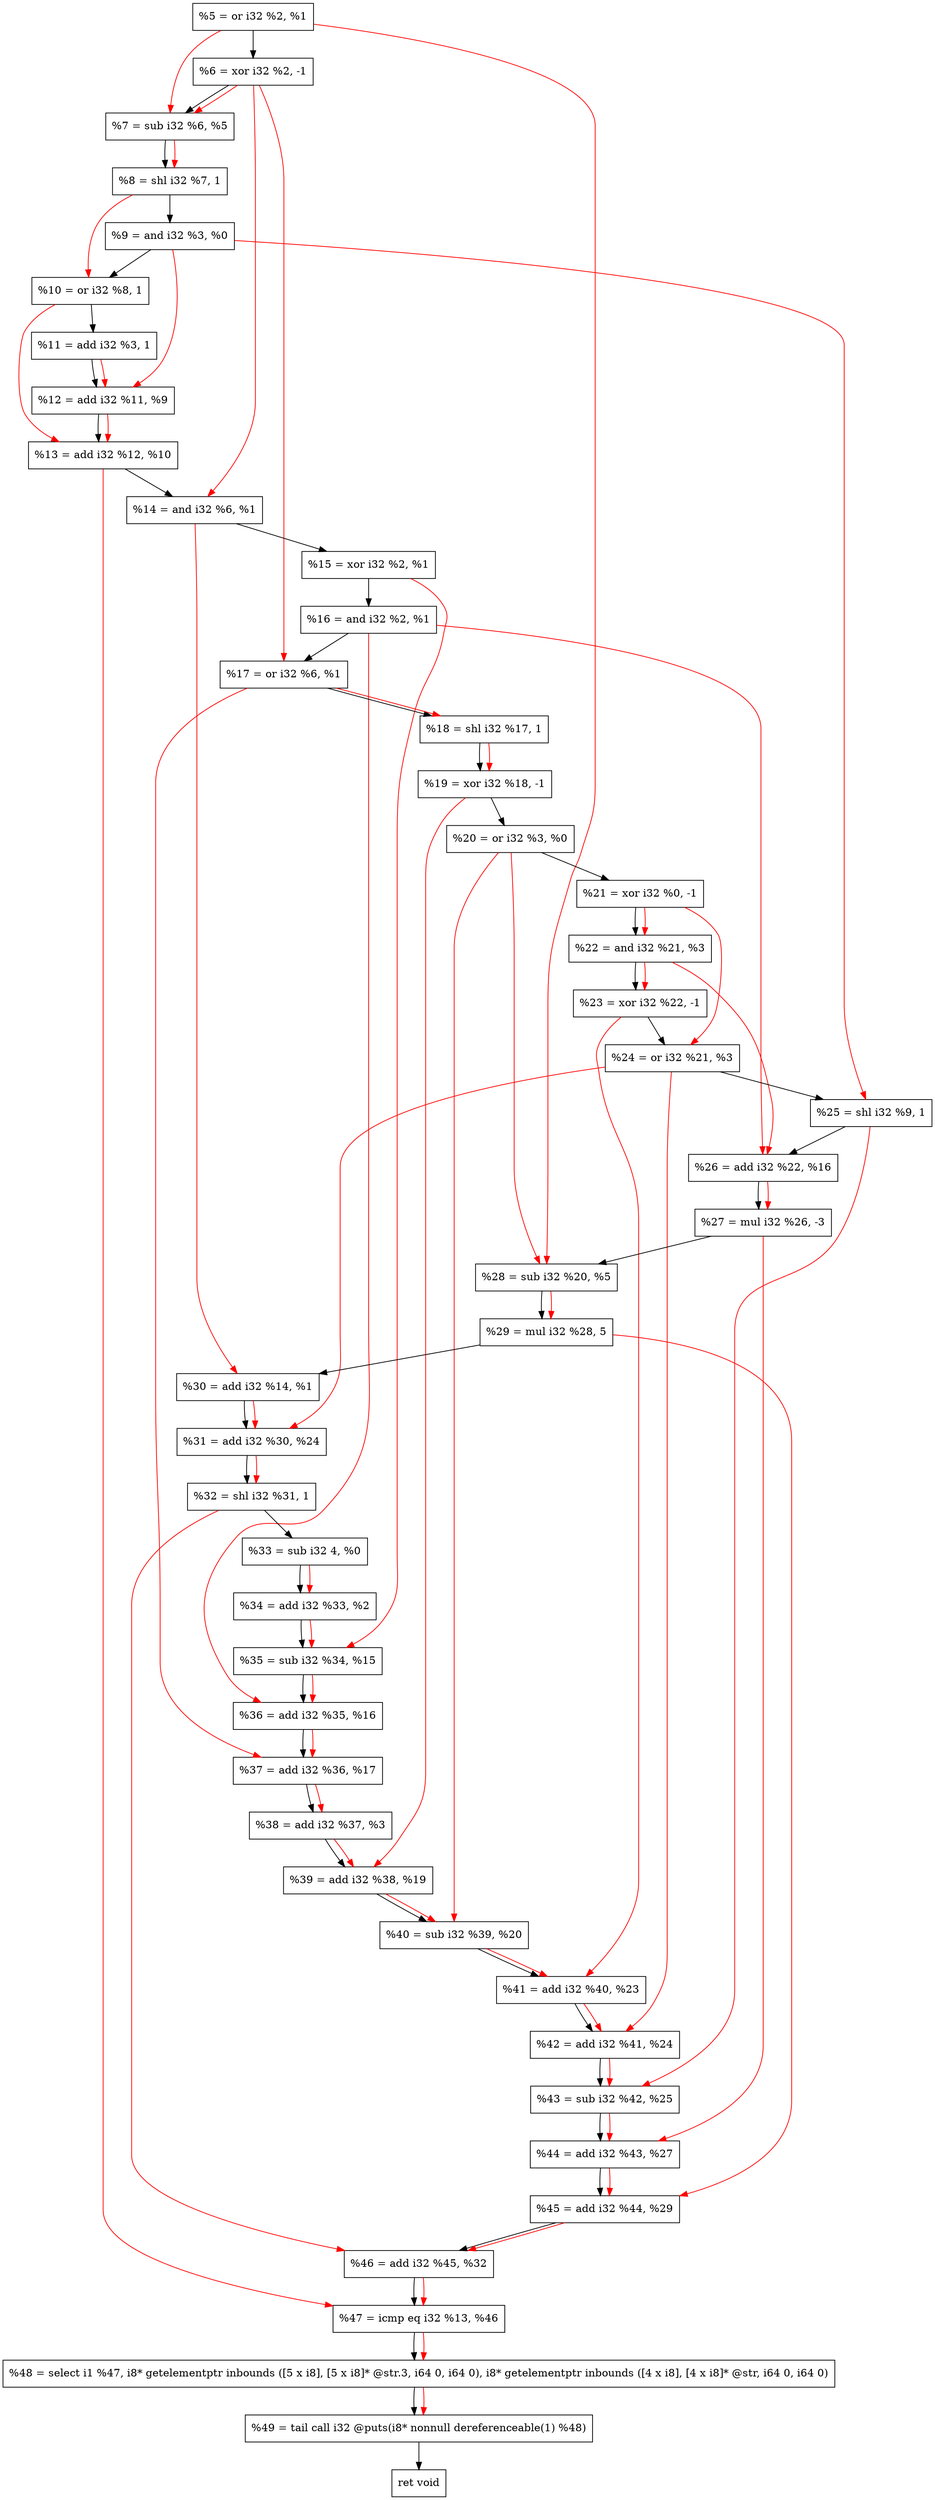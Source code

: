 digraph "DFG for'crackme' function" {
	Node0x124cba0[shape=record, label="  %5 = or i32 %2, %1"];
	Node0x124d220[shape=record, label="  %6 = xor i32 %2, -1"];
	Node0x124d290[shape=record, label="  %7 = sub i32 %6, %5"];
	Node0x124d330[shape=record, label="  %8 = shl i32 %7, 1"];
	Node0x124d3a0[shape=record, label="  %9 = and i32 %3, %0"];
	Node0x124d410[shape=record, label="  %10 = or i32 %8, 1"];
	Node0x124d480[shape=record, label="  %11 = add i32 %3, 1"];
	Node0x124d4f0[shape=record, label="  %12 = add i32 %11, %9"];
	Node0x124d560[shape=record, label="  %13 = add i32 %12, %10"];
	Node0x124d5d0[shape=record, label="  %14 = and i32 %6, %1"];
	Node0x124d640[shape=record, label="  %15 = xor i32 %2, %1"];
	Node0x124d6b0[shape=record, label="  %16 = and i32 %2, %1"];
	Node0x124d720[shape=record, label="  %17 = or i32 %6, %1"];
	Node0x124d790[shape=record, label="  %18 = shl i32 %17, 1"];
	Node0x124d800[shape=record, label="  %19 = xor i32 %18, -1"];
	Node0x124d870[shape=record, label="  %20 = or i32 %3, %0"];
	Node0x124d8e0[shape=record, label="  %21 = xor i32 %0, -1"];
	Node0x124d950[shape=record, label="  %22 = and i32 %21, %3"];
	Node0x124d9c0[shape=record, label="  %23 = xor i32 %22, -1"];
	Node0x124da30[shape=record, label="  %24 = or i32 %21, %3"];
	Node0x124daa0[shape=record, label="  %25 = shl i32 %9, 1"];
	Node0x124db10[shape=record, label="  %26 = add i32 %22, %16"];
	Node0x124dbb0[shape=record, label="  %27 = mul i32 %26, -3"];
	Node0x124dc20[shape=record, label="  %28 = sub i32 %20, %5"];
	Node0x124dcc0[shape=record, label="  %29 = mul i32 %28, 5"];
	Node0x124dd30[shape=record, label="  %30 = add i32 %14, %1"];
	Node0x124dda0[shape=record, label="  %31 = add i32 %30, %24"];
	Node0x124de10[shape=record, label="  %32 = shl i32 %31, 1"];
	Node0x124e0c0[shape=record, label="  %33 = sub i32 4, %0"];
	Node0x124e130[shape=record, label="  %34 = add i32 %33, %2"];
	Node0x124e1a0[shape=record, label="  %35 = sub i32 %34, %15"];
	Node0x124e210[shape=record, label="  %36 = add i32 %35, %16"];
	Node0x124e280[shape=record, label="  %37 = add i32 %36, %17"];
	Node0x124e2f0[shape=record, label="  %38 = add i32 %37, %3"];
	Node0x124e360[shape=record, label="  %39 = add i32 %38, %19"];
	Node0x124e3d0[shape=record, label="  %40 = sub i32 %39, %20"];
	Node0x124e440[shape=record, label="  %41 = add i32 %40, %23"];
	Node0x124e4b0[shape=record, label="  %42 = add i32 %41, %24"];
	Node0x124e520[shape=record, label="  %43 = sub i32 %42, %25"];
	Node0x124e590[shape=record, label="  %44 = add i32 %43, %27"];
	Node0x124e600[shape=record, label="  %45 = add i32 %44, %29"];
	Node0x124e670[shape=record, label="  %46 = add i32 %45, %32"];
	Node0x124e6e0[shape=record, label="  %47 = icmp eq i32 %13, %46"];
	Node0x11ed268[shape=record, label="  %48 = select i1 %47, i8* getelementptr inbounds ([5 x i8], [5 x i8]* @str.3, i64 0, i64 0), i8* getelementptr inbounds ([4 x i8], [4 x i8]* @str, i64 0, i64 0)"];
	Node0x124eb80[shape=record, label="  %49 = tail call i32 @puts(i8* nonnull dereferenceable(1) %48)"];
	Node0x124ebd0[shape=record, label="  ret void"];
	Node0x124cba0 -> Node0x124d220;
	Node0x124d220 -> Node0x124d290;
	Node0x124d290 -> Node0x124d330;
	Node0x124d330 -> Node0x124d3a0;
	Node0x124d3a0 -> Node0x124d410;
	Node0x124d410 -> Node0x124d480;
	Node0x124d480 -> Node0x124d4f0;
	Node0x124d4f0 -> Node0x124d560;
	Node0x124d560 -> Node0x124d5d0;
	Node0x124d5d0 -> Node0x124d640;
	Node0x124d640 -> Node0x124d6b0;
	Node0x124d6b0 -> Node0x124d720;
	Node0x124d720 -> Node0x124d790;
	Node0x124d790 -> Node0x124d800;
	Node0x124d800 -> Node0x124d870;
	Node0x124d870 -> Node0x124d8e0;
	Node0x124d8e0 -> Node0x124d950;
	Node0x124d950 -> Node0x124d9c0;
	Node0x124d9c0 -> Node0x124da30;
	Node0x124da30 -> Node0x124daa0;
	Node0x124daa0 -> Node0x124db10;
	Node0x124db10 -> Node0x124dbb0;
	Node0x124dbb0 -> Node0x124dc20;
	Node0x124dc20 -> Node0x124dcc0;
	Node0x124dcc0 -> Node0x124dd30;
	Node0x124dd30 -> Node0x124dda0;
	Node0x124dda0 -> Node0x124de10;
	Node0x124de10 -> Node0x124e0c0;
	Node0x124e0c0 -> Node0x124e130;
	Node0x124e130 -> Node0x124e1a0;
	Node0x124e1a0 -> Node0x124e210;
	Node0x124e210 -> Node0x124e280;
	Node0x124e280 -> Node0x124e2f0;
	Node0x124e2f0 -> Node0x124e360;
	Node0x124e360 -> Node0x124e3d0;
	Node0x124e3d0 -> Node0x124e440;
	Node0x124e440 -> Node0x124e4b0;
	Node0x124e4b0 -> Node0x124e520;
	Node0x124e520 -> Node0x124e590;
	Node0x124e590 -> Node0x124e600;
	Node0x124e600 -> Node0x124e670;
	Node0x124e670 -> Node0x124e6e0;
	Node0x124e6e0 -> Node0x11ed268;
	Node0x11ed268 -> Node0x124eb80;
	Node0x124eb80 -> Node0x124ebd0;
edge [color=red]
	Node0x124d220 -> Node0x124d290;
	Node0x124cba0 -> Node0x124d290;
	Node0x124d290 -> Node0x124d330;
	Node0x124d330 -> Node0x124d410;
	Node0x124d480 -> Node0x124d4f0;
	Node0x124d3a0 -> Node0x124d4f0;
	Node0x124d4f0 -> Node0x124d560;
	Node0x124d410 -> Node0x124d560;
	Node0x124d220 -> Node0x124d5d0;
	Node0x124d220 -> Node0x124d720;
	Node0x124d720 -> Node0x124d790;
	Node0x124d790 -> Node0x124d800;
	Node0x124d8e0 -> Node0x124d950;
	Node0x124d950 -> Node0x124d9c0;
	Node0x124d8e0 -> Node0x124da30;
	Node0x124d3a0 -> Node0x124daa0;
	Node0x124d950 -> Node0x124db10;
	Node0x124d6b0 -> Node0x124db10;
	Node0x124db10 -> Node0x124dbb0;
	Node0x124d870 -> Node0x124dc20;
	Node0x124cba0 -> Node0x124dc20;
	Node0x124dc20 -> Node0x124dcc0;
	Node0x124d5d0 -> Node0x124dd30;
	Node0x124dd30 -> Node0x124dda0;
	Node0x124da30 -> Node0x124dda0;
	Node0x124dda0 -> Node0x124de10;
	Node0x124e0c0 -> Node0x124e130;
	Node0x124e130 -> Node0x124e1a0;
	Node0x124d640 -> Node0x124e1a0;
	Node0x124e1a0 -> Node0x124e210;
	Node0x124d6b0 -> Node0x124e210;
	Node0x124e210 -> Node0x124e280;
	Node0x124d720 -> Node0x124e280;
	Node0x124e280 -> Node0x124e2f0;
	Node0x124e2f0 -> Node0x124e360;
	Node0x124d800 -> Node0x124e360;
	Node0x124e360 -> Node0x124e3d0;
	Node0x124d870 -> Node0x124e3d0;
	Node0x124e3d0 -> Node0x124e440;
	Node0x124d9c0 -> Node0x124e440;
	Node0x124e440 -> Node0x124e4b0;
	Node0x124da30 -> Node0x124e4b0;
	Node0x124e4b0 -> Node0x124e520;
	Node0x124daa0 -> Node0x124e520;
	Node0x124e520 -> Node0x124e590;
	Node0x124dbb0 -> Node0x124e590;
	Node0x124e590 -> Node0x124e600;
	Node0x124dcc0 -> Node0x124e600;
	Node0x124e600 -> Node0x124e670;
	Node0x124de10 -> Node0x124e670;
	Node0x124d560 -> Node0x124e6e0;
	Node0x124e670 -> Node0x124e6e0;
	Node0x124e6e0 -> Node0x11ed268;
	Node0x11ed268 -> Node0x124eb80;
}
